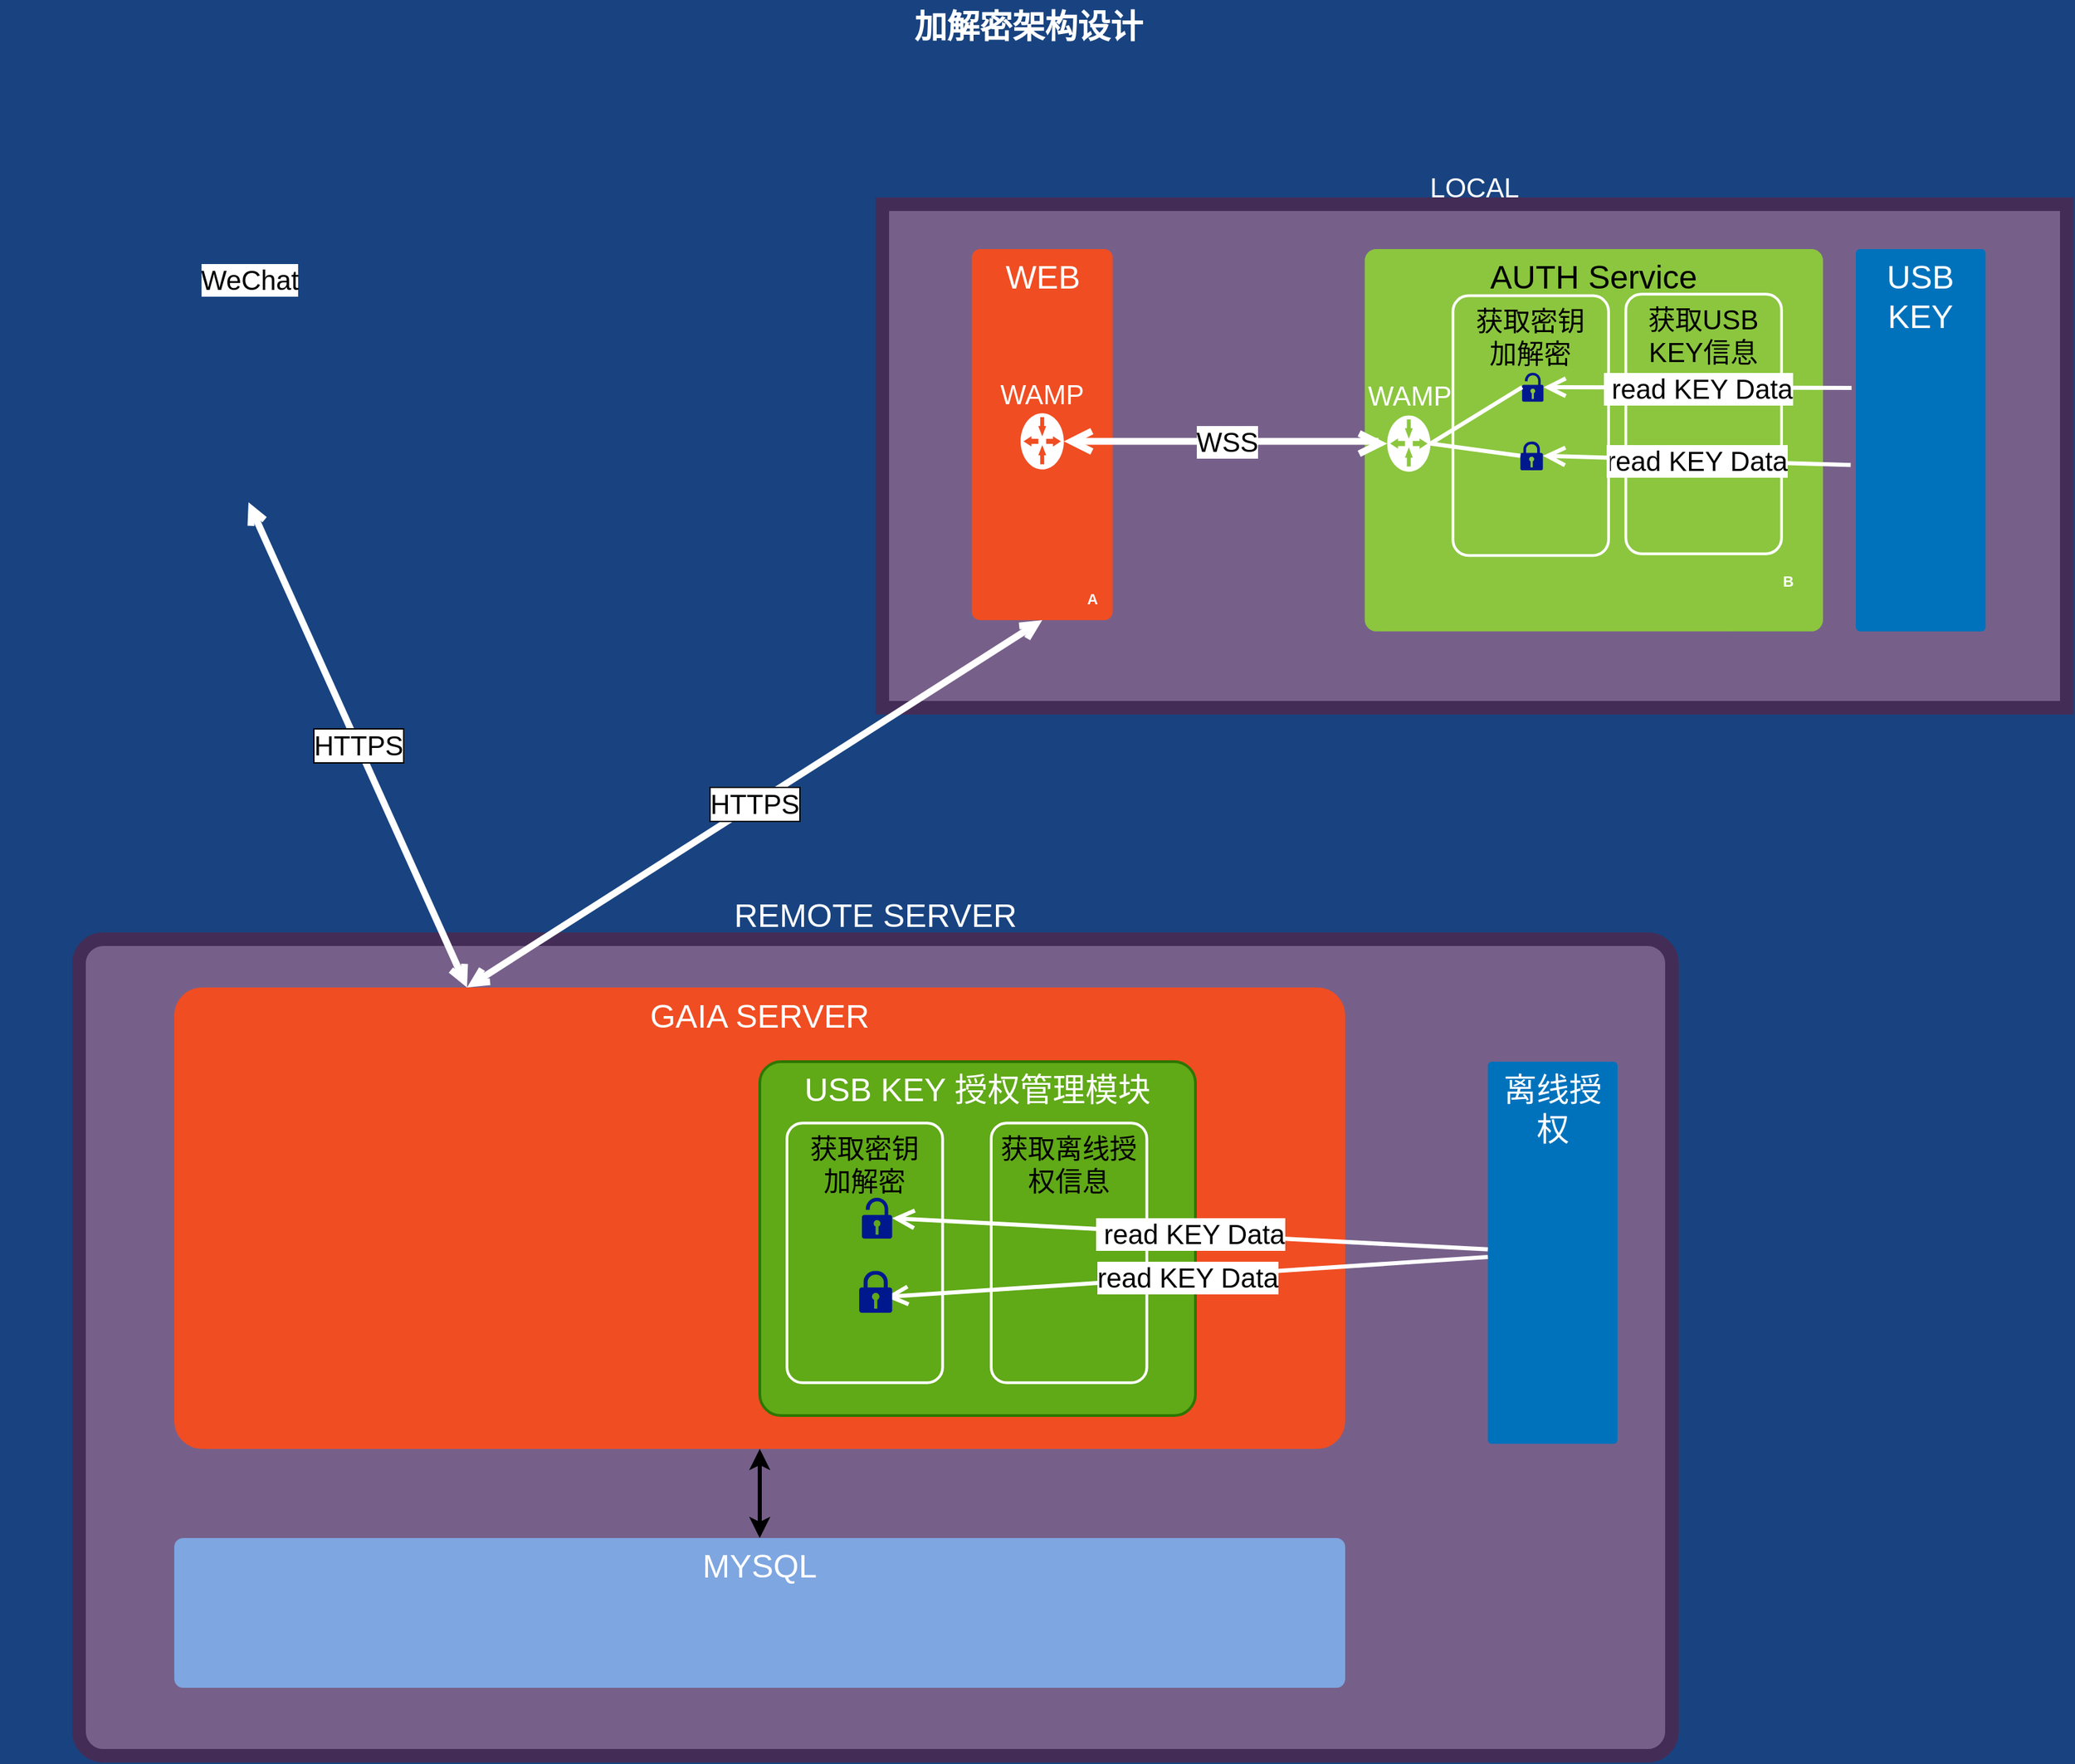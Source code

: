 <mxfile version="14.0.5" type="github">
  <diagram name="Page-1" id="7a6c530e-6e37-e111-ec74-82921da8cc10">
    <mxGraphModel dx="1730" dy="897" grid="1" gridSize="10" guides="1" tooltips="1" connect="1" arrows="1" fold="1" page="1" pageScale="1.5" pageWidth="1169" pageHeight="826" background="#184380" math="0" shadow="0">
      <root>
        <mxCell id="0" style=";html=1;" />
        <mxCell id="1" style=";html=1;" parent="0" />
        <mxCell id="BfiNtB7ieqx_UeECHfpl-4" value="REMOTE SERVER" style="rounded=1;whiteSpace=wrap;html=1;shadow=0;strokeWidth=10;fillColor=#76608a;fontSize=24;align=center;strokeColor=#432D57;arcSize=3;verticalAlign=bottom;labelPosition=center;verticalLabelPosition=top;fontColor=#ffffff;" parent="1" vertex="1">
          <mxGeometry x="180" y="900" width="1170" height="600" as="geometry" />
        </mxCell>
        <mxCell id="BfiNtB7ieqx_UeECHfpl-13" value="GAIA SERVER" style="rounded=1;whiteSpace=wrap;html=1;shadow=0;strokeWidth=2;fillColor=#F04D22;fontSize=24;fontColor=#FFFFFF;align=center;strokeColor=none;arcSize=6;verticalAlign=top;" parent="1" vertex="1">
          <mxGeometry x="250" y="935.5" width="860" height="339" as="geometry" />
        </mxCell>
        <mxCell id="BfiNtB7ieqx_UeECHfpl-39" value="USB KEY 授权管理模块" style="rounded=1;whiteSpace=wrap;html=1;shadow=0;strokeWidth=2;fontSize=24;align=center;arcSize=6;verticalAlign=top;fillColor=#60a917;strokeColor=#2D7600;fontColor=#ffffff;" parent="1" vertex="1">
          <mxGeometry x="680" y="990" width="320" height="260" as="geometry" />
        </mxCell>
        <mxCell id="23046e2b9bb16c14-113" value="加解密架构设计" style="text;strokeColor=none;fillColor=none;html=1;fontSize=24;fontStyle=1;verticalAlign=middle;align=center;rounded=0;shadow=0;fontColor=#FFFFFF;" parent="1" vertex="1">
          <mxGeometry x="122" y="210" width="1510" height="40" as="geometry" />
        </mxCell>
        <mxCell id="BfiNtB7ieqx_UeECHfpl-17" value="" style="rounded=0;orthogonalLoop=1;jettySize=auto;html=1;fontSize=20;startArrow=classic;startFill=1;jumpSize=20;strokeWidth=3;entryX=0.5;entryY=1;entryDx=0;entryDy=0;" parent="1" source="U88RP4GUEzCZJ0dClJZG-19" target="BfiNtB7ieqx_UeECHfpl-13" edge="1">
          <mxGeometry relative="1" as="geometry" />
        </mxCell>
        <mxCell id="U88RP4GUEzCZJ0dClJZG-19" value="MYSQL" style="rounded=1;whiteSpace=wrap;html=1;shadow=0;strokeWidth=2;fontSize=24;fontColor=#FFFFFF;align=center;strokeColor=none;arcSize=6;verticalAlign=top;fillColor=#7EA6E0;" parent="1" vertex="1">
          <mxGeometry x="250" y="1340" width="860" height="110" as="geometry" />
        </mxCell>
        <mxCell id="BfiNtB7ieqx_UeECHfpl-1" value="WeChat" style="shape=image;html=1;verticalAlign=bottom;verticalLabelPosition=top;labelBackgroundColor=#ffffff;imageAspect=0;aspect=fixed;image=https://cdn2.iconfinder.com/data/icons/social-media-applications/64/social_media_applications_9-wechat-128.png;fontSize=20;align=center;labelPosition=center;" parent="1" vertex="1">
          <mxGeometry x="230" y="430" width="149" height="149" as="geometry" />
        </mxCell>
        <mxCell id="BfiNtB7ieqx_UeECHfpl-14" value="HTTPS" style="edgeStyle=none;rounded=0;orthogonalLoop=1;jettySize=auto;html=1;startArrow=open;startFill=0;endArrow=open;endFill=0;strokeWidth=5;fontSize=20;labelBackgroundColor=#ffffff;labelBorderColor=#000000;strokeColor=#FFFFFF;entryX=0.25;entryY=0;entryDx=0;entryDy=0;exitX=0.5;exitY=1;exitDx=0;exitDy=0;" parent="1" source="BfiNtB7ieqx_UeECHfpl-1" target="BfiNtB7ieqx_UeECHfpl-13" edge="1">
          <mxGeometry relative="1" as="geometry">
            <mxPoint x="305" y="590" as="sourcePoint" />
            <mxPoint x="840" y="919" as="targetPoint" />
          </mxGeometry>
        </mxCell>
        <mxCell id="BfiNtB7ieqx_UeECHfpl-16" value="LOCAL" style="group;fillColor=#76608a;strokeColor=#432D57;fontColor=#ffffff;fontSize=20;verticalAlign=bottom;labelPosition=center;verticalLabelPosition=top;align=center;strokeWidth=10;" parent="1" vertex="1" connectable="0">
          <mxGeometry x="770" y="360" width="870" height="370" as="geometry" />
        </mxCell>
        <mxCell id="23046e2b9bb16c14-64" value="USB KEY" style="rounded=1;whiteSpace=wrap;html=1;shadow=0;strokeWidth=2;fillColor=#0072BC;fontSize=24;fontColor=#FFFFFF;align=center;strokeColor=none;arcSize=3;verticalAlign=top;" parent="BfiNtB7ieqx_UeECHfpl-16" vertex="1">
          <mxGeometry x="715.051" y="33.036" width="95.255" height="280.804" as="geometry" />
        </mxCell>
        <mxCell id="23046e2b9bb16c14-27" value="AUTH Service" style="rounded=1;whiteSpace=wrap;html=1;shadow=0;strokeWidth=2;fillColor=#8BC63E;fontSize=24;fontColor=#000000;align=center;strokeColor=none;arcSize=3;verticalAlign=top;" parent="BfiNtB7ieqx_UeECHfpl-16" vertex="1">
          <mxGeometry x="354.35" y="33.036" width="336.569" height="280.804" as="geometry" />
        </mxCell>
        <mxCell id="23046e2b9bb16c14-2" value="获取USB KEY信息" style="rounded=1;whiteSpace=wrap;html=1;shadow=0;strokeWidth=2;fillColor=none;fontSize=20;fontColor=#000000;align=center;strokeColor=#FFFFFF;arcSize=10;verticalAlign=top;" parent="BfiNtB7ieqx_UeECHfpl-16" vertex="1">
          <mxGeometry x="546.131" y="66.071" width="114.307" height="190.781" as="geometry" />
        </mxCell>
        <mxCell id="23046e2b9bb16c14-28" value="WEB" style="rounded=1;whiteSpace=wrap;html=1;shadow=0;strokeWidth=2;fillColor=#F04D22;fontSize=24;fontColor=#FFFFFF;align=center;strokeColor=none;arcSize=6;verticalAlign=top;" parent="BfiNtB7ieqx_UeECHfpl-16" vertex="1">
          <mxGeometry x="65.726" y="33.036" width="103.511" height="272.545" as="geometry" />
        </mxCell>
        <mxCell id="24964f25f45c63f1-5" value="WAMP" style="shadow=0;dashed=0;html=1;strokeColor=none;shape=mxgraph.mscae.enterprise.gateway;fillColor=#FFFFFF;rounded=0;fontSize=20;fontColor=#FFFFFF;align=center;labelPosition=center;verticalLabelPosition=top;verticalAlign=bottom;" parent="BfiNtB7ieqx_UeECHfpl-16" vertex="1">
          <mxGeometry x="370.861" y="155.268" width="31.752" height="41.295" as="geometry" />
        </mxCell>
        <mxCell id="23046e2b9bb16c14-71" value="WSS" style="edgeStyle=orthogonalEdgeStyle;html=1;startArrow=open;startFill=0;startSize=10;endArrow=open;endFill=0;endSize=10;strokeWidth=5;fontSize=20;strokeColor=#FFFFFF;rounded=0;" parent="BfiNtB7ieqx_UeECHfpl-16" source="24964f25f45c63f1-4" target="24964f25f45c63f1-5" edge="1">
          <mxGeometry relative="1" as="geometry">
            <Array as="points">
              <mxPoint x="361.971" y="174.263" />
              <mxPoint x="361.971" y="175.915" />
            </Array>
          </mxGeometry>
        </mxCell>
        <mxCell id="24964f25f45c63f1-4" value="WAMP" style="shadow=0;dashed=0;html=1;strokeColor=none;shape=mxgraph.mscae.enterprise.gateway;fillColor=#FFFFFF;rounded=0;fontSize=20;fontColor=#FFFFFF;align=center;labelPosition=center;verticalLabelPosition=top;verticalAlign=bottom;" parent="BfiNtB7ieqx_UeECHfpl-16" vertex="1">
          <mxGeometry x="101.606" y="153.616" width="31.752" height="41.295" as="geometry" />
        </mxCell>
        <mxCell id="23046e2b9bb16c14-74" value="read KEY Data" style="html=1;startArrow=none;startFill=0;startSize=10;endArrow=open;endFill=0;endSize=10;strokeWidth=3;fontSize=20;strokeColor=#FFFFFF;rounded=0;elbow=vertical;entryX=1;entryY=0.5;entryDx=0;entryDy=0;entryPerimeter=0;" parent="BfiNtB7ieqx_UeECHfpl-16" target="U88RP4GUEzCZJ0dClJZG-8" edge="1">
          <mxGeometry relative="1" as="geometry">
            <mxPoint x="711.241" y="191.607" as="sourcePoint" />
            <mxPoint x="548.672" y="191.607" as="targetPoint" />
          </mxGeometry>
        </mxCell>
        <mxCell id="23046e2b9bb16c14-81" value="A" style="text;html=1;strokeColor=none;fillColor=none;align=center;verticalAlign=middle;whiteSpace=wrap;rounded=1;shadow=0;fontSize=11;fontColor=#FFFFFF;fontStyle=1" parent="BfiNtB7ieqx_UeECHfpl-16" vertex="1">
          <mxGeometry x="147.964" y="281.629" width="12.701" height="16.518" as="geometry" />
        </mxCell>
        <mxCell id="23046e2b9bb16c14-82" value="B" style="text;html=1;strokeColor=none;fillColor=none;align=center;verticalAlign=middle;whiteSpace=wrap;rounded=1;shadow=0;fontSize=11;fontColor=#FFFFFF;fontStyle=1" parent="BfiNtB7ieqx_UeECHfpl-16" vertex="1">
          <mxGeometry x="658.533" y="268.415" width="12.701" height="16.518" as="geometry" />
        </mxCell>
        <mxCell id="U88RP4GUEzCZJ0dClJZG-3" value="" style="shape=image;html=1;verticalAlign=top;verticalLabelPosition=bottom;labelBackgroundColor=#ffffff;imageAspect=0;aspect=fixed;image=https://cdn2.iconfinder.com/data/icons/computers-and-hardware-1/32/Computers_and_Hardware_usb_key_storage_data-128.png" parent="BfiNtB7ieqx_UeECHfpl-16" vertex="1">
          <mxGeometry x="735.536" y="123.884" width="54.276" height="54.276" as="geometry" />
        </mxCell>
        <mxCell id="U88RP4GUEzCZJ0dClJZG-5" value="&amp;nbsp;read KEY Data" style="html=1;startArrow=none;startFill=0;startSize=10;endArrow=open;endFill=0;endSize=10;strokeWidth=3;fontSize=20;strokeColor=#FFFFFF;rounded=0;elbow=vertical;entryX=1;entryY=0.5;entryDx=0;entryDy=0;entryPerimeter=0;fontStyle=0;" parent="BfiNtB7ieqx_UeECHfpl-16" target="U88RP4GUEzCZJ0dClJZG-7" edge="1">
          <mxGeometry relative="1" as="geometry">
            <mxPoint x="711.876" y="134.951" as="sourcePoint" />
            <mxPoint x="542.372" y="134.623" as="targetPoint" />
          </mxGeometry>
        </mxCell>
        <mxCell id="U88RP4GUEzCZJ0dClJZG-7" value="" style="aspect=fixed;pointerEvents=1;shadow=0;dashed=0;html=1;strokeColor=none;labelPosition=center;verticalLabelPosition=bottom;verticalAlign=top;align=center;fillColor=#00188D;shape=mxgraph.mscae.enterprise.lock_unlocked;fontSize=20;fontColor=#000000;" parent="BfiNtB7ieqx_UeECHfpl-16" vertex="1">
          <mxGeometry x="469.927" y="123.884" width="15.689" height="21.202" as="geometry" />
        </mxCell>
        <mxCell id="U88RP4GUEzCZJ0dClJZG-8" value="" style="aspect=fixed;pointerEvents=1;shadow=0;dashed=0;html=1;strokeColor=none;labelPosition=center;verticalLabelPosition=bottom;verticalAlign=top;align=center;fillColor=#00188D;shape=mxgraph.mscae.enterprise.lock;fontSize=20;fontColor=#000000;" parent="BfiNtB7ieqx_UeECHfpl-16" vertex="1">
          <mxGeometry x="468.657" y="174.263" width="16.537" height="21.202" as="geometry" />
        </mxCell>
        <mxCell id="U88RP4GUEzCZJ0dClJZG-9" style="edgeStyle=none;rounded=0;orthogonalLoop=1;jettySize=auto;html=1;exitX=0;exitY=0.5;exitDx=0;exitDy=0;exitPerimeter=0;startArrow=open;startFill=0;endArrow=open;endFill=0;strokeWidth=5;fontSize=20;fontColor=#000000;" parent="BfiNtB7ieqx_UeECHfpl-16" source="U88RP4GUEzCZJ0dClJZG-8" target="U88RP4GUEzCZJ0dClJZG-8" edge="1">
          <mxGeometry relative="1" as="geometry" />
        </mxCell>
        <mxCell id="U88RP4GUEzCZJ0dClJZG-15" style="html=1;startArrow=none;startFill=0;startSize=10;endArrow=none;endFill=0;endSize=10;strokeWidth=3;fontSize=11;fontColor=#FFFFFF;strokeColor=#FFFFFF;rounded=0;entryX=0;entryY=0.5;entryDx=0;entryDy=0;entryPerimeter=0;exitX=1;exitY=0.5;exitDx=0;exitDy=0;exitPerimeter=0;" parent="BfiNtB7ieqx_UeECHfpl-16" source="24964f25f45c63f1-5" target="U88RP4GUEzCZJ0dClJZG-7" edge="1">
          <mxGeometry relative="1" as="geometry">
            <mxPoint x="444.526" y="173.438" as="sourcePoint" />
            <mxPoint x="452.146" y="184.174" as="targetPoint" />
          </mxGeometry>
        </mxCell>
        <mxCell id="U88RP4GUEzCZJ0dClJZG-16" style="html=1;startArrow=none;startFill=0;startSize=10;endArrow=none;endFill=0;endSize=10;strokeWidth=3;fontSize=11;fontColor=#FFFFFF;strokeColor=#FFFFFF;rounded=0;entryX=0;entryY=0.5;entryDx=0;entryDy=0;entryPerimeter=0;exitX=1;exitY=0.5;exitDx=0;exitDy=0;exitPerimeter=0;" parent="BfiNtB7ieqx_UeECHfpl-16" source="24964f25f45c63f1-5" target="U88RP4GUEzCZJ0dClJZG-8" edge="1">
          <mxGeometry relative="1" as="geometry">
            <mxPoint x="444.526" y="181.696" as="sourcePoint" />
            <mxPoint x="521.365" y="138.75" as="targetPoint" />
          </mxGeometry>
        </mxCell>
        <mxCell id="U88RP4GUEzCZJ0dClJZG-18" value="获取密钥&lt;br&gt;加解密" style="rounded=1;whiteSpace=wrap;html=1;shadow=0;strokeWidth=2;fillColor=none;fontSize=20;fontColor=#000000;align=center;strokeColor=#FFFFFF;arcSize=10;verticalAlign=top;" parent="BfiNtB7ieqx_UeECHfpl-16" vertex="1">
          <mxGeometry x="419.124" y="67.31" width="114.307" height="190.781" as="geometry" />
        </mxCell>
        <mxCell id="U88RP4GUEzCZJ0dClJZG-20" value="HTTPS" style="edgeStyle=none;rounded=0;orthogonalLoop=1;jettySize=auto;html=1;startArrow=open;startFill=0;endArrow=open;endFill=0;strokeWidth=5;fontSize=20;labelBackgroundColor=#ffffff;labelBorderColor=#000000;strokeColor=#FFFFFF;exitX=0.5;exitY=1;exitDx=0;exitDy=0;entryX=0.25;entryY=0;entryDx=0;entryDy=0;" parent="1" source="23046e2b9bb16c14-28" target="BfiNtB7ieqx_UeECHfpl-13" edge="1">
          <mxGeometry relative="1" as="geometry">
            <mxPoint x="310" y="910" as="targetPoint" />
          </mxGeometry>
        </mxCell>
        <mxCell id="BfiNtB7ieqx_UeECHfpl-21" value="离线授权" style="rounded=1;whiteSpace=wrap;html=1;shadow=0;strokeWidth=2;fillColor=#0072BC;fontSize=24;fontColor=#FFFFFF;align=center;strokeColor=none;arcSize=3;verticalAlign=top;" parent="1" vertex="1">
          <mxGeometry x="1214.761" y="989.996" width="95.255" height="280.804" as="geometry" />
        </mxCell>
        <mxCell id="BfiNtB7ieqx_UeECHfpl-23" value="获取离线授权信息" style="rounded=1;whiteSpace=wrap;html=1;shadow=0;strokeWidth=2;fillColor=none;fontSize=20;fontColor=#000000;align=center;strokeColor=#FFFFFF;arcSize=10;verticalAlign=top;" parent="1" vertex="1">
          <mxGeometry x="850.001" y="1035.111" width="114.307" height="190.781" as="geometry" />
        </mxCell>
        <mxCell id="BfiNtB7ieqx_UeECHfpl-26" value="read KEY Data" style="html=1;startArrow=none;startFill=0;startSize=10;endArrow=open;endFill=0;endSize=10;strokeWidth=3;fontSize=20;strokeColor=#FFFFFF;rounded=0;elbow=vertical;entryX=1;entryY=0.5;entryDx=0;entryDy=0;entryPerimeter=0;" parent="1" edge="1" source="BfiNtB7ieqx_UeECHfpl-21">
          <mxGeometry relative="1" as="geometry">
            <mxPoint x="998.631" y="1169.567" as="sourcePoint" />
            <mxPoint x="772.584" y="1162.824" as="targetPoint" />
          </mxGeometry>
        </mxCell>
        <mxCell id="BfiNtB7ieqx_UeECHfpl-27" value="" style="shape=image;html=1;verticalAlign=top;verticalLabelPosition=bottom;labelBackgroundColor=#ffffff;imageAspect=0;aspect=fixed;image=https://cdn2.iconfinder.com/data/icons/computers-and-hardware-1/32/Computers_and_Hardware_usb_key_storage_data-128.png" parent="1" vertex="1">
          <mxGeometry x="1235.246" y="1110.004" width="54.276" height="54.276" as="geometry" />
        </mxCell>
        <mxCell id="BfiNtB7ieqx_UeECHfpl-32" value="" style="aspect=fixed;pointerEvents=1;shadow=0;dashed=0;html=1;strokeColor=none;labelPosition=center;verticalLabelPosition=bottom;verticalAlign=top;align=center;fillColor=#00188D;shape=mxgraph.mscae.enterprise.lock;fontSize=20;fontColor=#FFFFFF;" parent="1" vertex="1">
          <mxGeometry x="753.07" y="1143.52" width="24.18" height="31" as="geometry" />
        </mxCell>
        <mxCell id="BfiNtB7ieqx_UeECHfpl-31" value="" style="aspect=fixed;pointerEvents=1;shadow=0;dashed=0;html=1;strokeColor=none;labelPosition=center;verticalLabelPosition=bottom;verticalAlign=top;align=center;fillColor=#00188D;shape=mxgraph.mscae.enterprise.lock_unlocked;fontSize=20;fontColor=#FFFFFF;" parent="1" vertex="1">
          <mxGeometry x="755.05" y="1090" width="22.2" height="30" as="geometry" />
        </mxCell>
        <mxCell id="BfiNtB7ieqx_UeECHfpl-35" value="&amp;nbsp;read KEY Data" style="html=1;startArrow=none;startFill=0;startSize=10;endArrow=open;endFill=0;endSize=10;strokeWidth=3;fontSize=20;strokeColor=#FFFFFF;rounded=0;elbow=vertical;entryX=1;entryY=0.5;entryDx=0;entryDy=0;entryPerimeter=0;fontStyle=0;" parent="1" target="BfiNtB7ieqx_UeECHfpl-31" edge="1" source="BfiNtB7ieqx_UeECHfpl-21">
          <mxGeometry relative="1" as="geometry">
            <mxPoint x="999.266" y="1111.911" as="sourcePoint" />
            <mxPoint x="773.006" y="1111.445" as="targetPoint" />
          </mxGeometry>
        </mxCell>
        <mxCell id="BfiNtB7ieqx_UeECHfpl-36" value="获取密钥&lt;br&gt;加解密" style="rounded=1;whiteSpace=wrap;html=1;shadow=0;strokeWidth=2;fillColor=none;fontSize=20;fontColor=#000000;align=center;strokeColor=#FFFFFF;arcSize=10;verticalAlign=top;" parent="1" vertex="1">
          <mxGeometry x="700.004" y="1035.11" width="114.307" height="190.781" as="geometry" />
        </mxCell>
      </root>
    </mxGraphModel>
  </diagram>
</mxfile>
